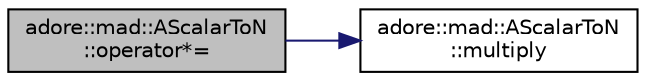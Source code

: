 digraph "adore::mad::AScalarToN::operator*="
{
 // LATEX_PDF_SIZE
  edge [fontname="Helvetica",fontsize="10",labelfontname="Helvetica",labelfontsize="10"];
  node [fontname="Helvetica",fontsize="10",shape=record];
  rankdir="LR";
  Node1 [label="adore::mad::AScalarToN\l::operator*=",height=0.2,width=0.4,color="black", fillcolor="grey75", style="filled", fontcolor="black",tooltip=" "];
  Node1 -> Node2 [color="midnightblue",fontsize="10",style="solid",fontname="Helvetica"];
  Node2 [label="adore::mad::AScalarToN\l::multiply",height=0.2,width=0.4,color="black", fillcolor="white", style="filled",URL="$classadore_1_1mad_1_1AScalarToN.html#abc85d291f1628150317f02f68542e03b",tooltip=" "];
}

